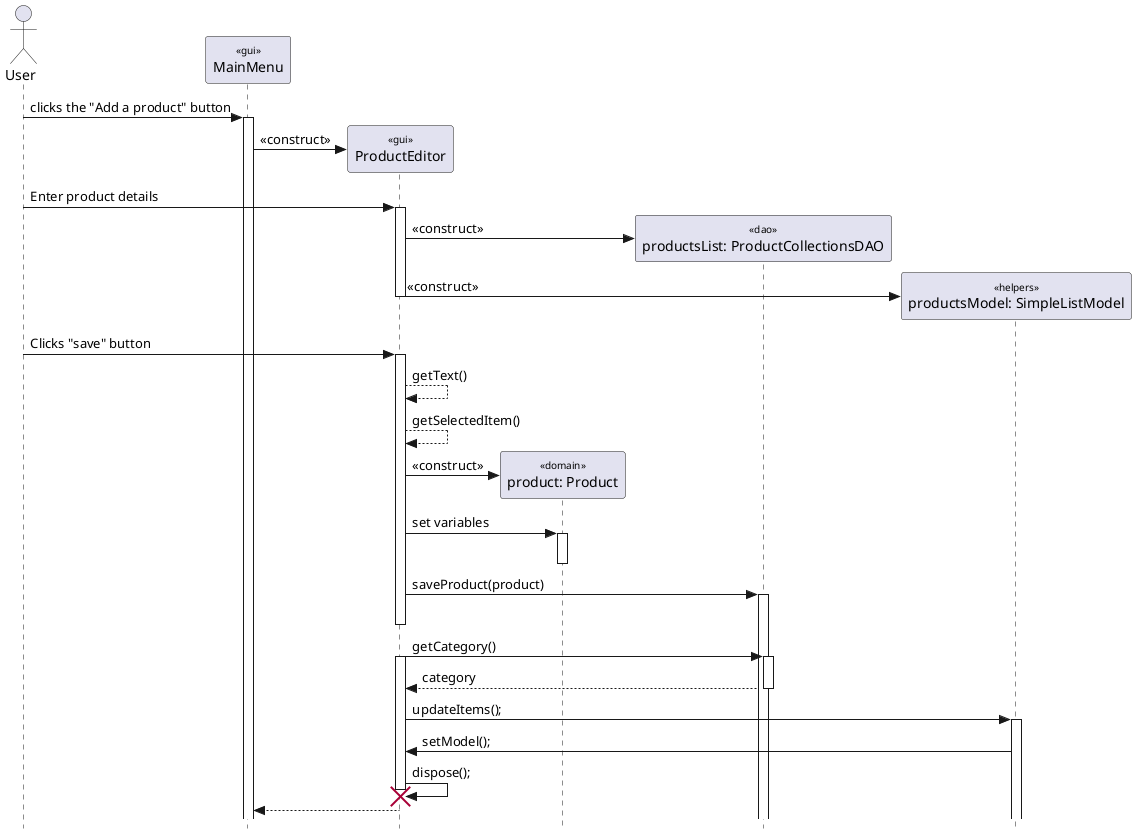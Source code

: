 @startuml
skinparam {
  Style StrictUML
  SequenceStereotype {
    Font {
      Size 10
      Style plain
    }
  }
}
actor "User" as user
participant "MainMenu" as menu <<gui>>
participant "ProductEditor" as productEditor <<gui>>
participant "product: Product" as product <<domain>>
participant "productsList: ProductCollectionsDAO" as ProductCollectionsDAO <<dao>>
participant "productsModel: SimpleListModel" as SimpleListModel <<helpers>>


'create the product editor menu
' user clicks the view a product button
user -> menu++ : clicks the "Add a product" button
create productEditor
menu -> productEditor : <<construct>>

user -> productEditor++ : Enter product details
create ProductCollectionsDAO
productEditor -> ProductCollectionsDAO : <<construct>>
create SimpleListModel
productEditor -> SimpleListModel : <<construct>>
productEditor--

user -> productEditor++ : Clicks "save" button
productEditor --> productEditor: getText()
productEditor --> productEditor: getSelectedItem()
create product
productEditor -> product: <<construct>>
'user enter variables
productEditor -> product++ :set variables 
product--

productEditor -> ProductCollectionsDAO++ : saveProduct(product)
productEditor--

productEditor -> ProductCollectionsDAO++ :getCategory()
productEditor++
ProductCollectionsDAO --> productEditor :category
ProductCollectionsDAO--
productEditor -> SimpleListModel++:updateItems();
SimpleListModel -> productEditor :setModel();
productEditor -> productEditor :dispose();
destroy productEditor 
productEditor --> menu

@enduml
